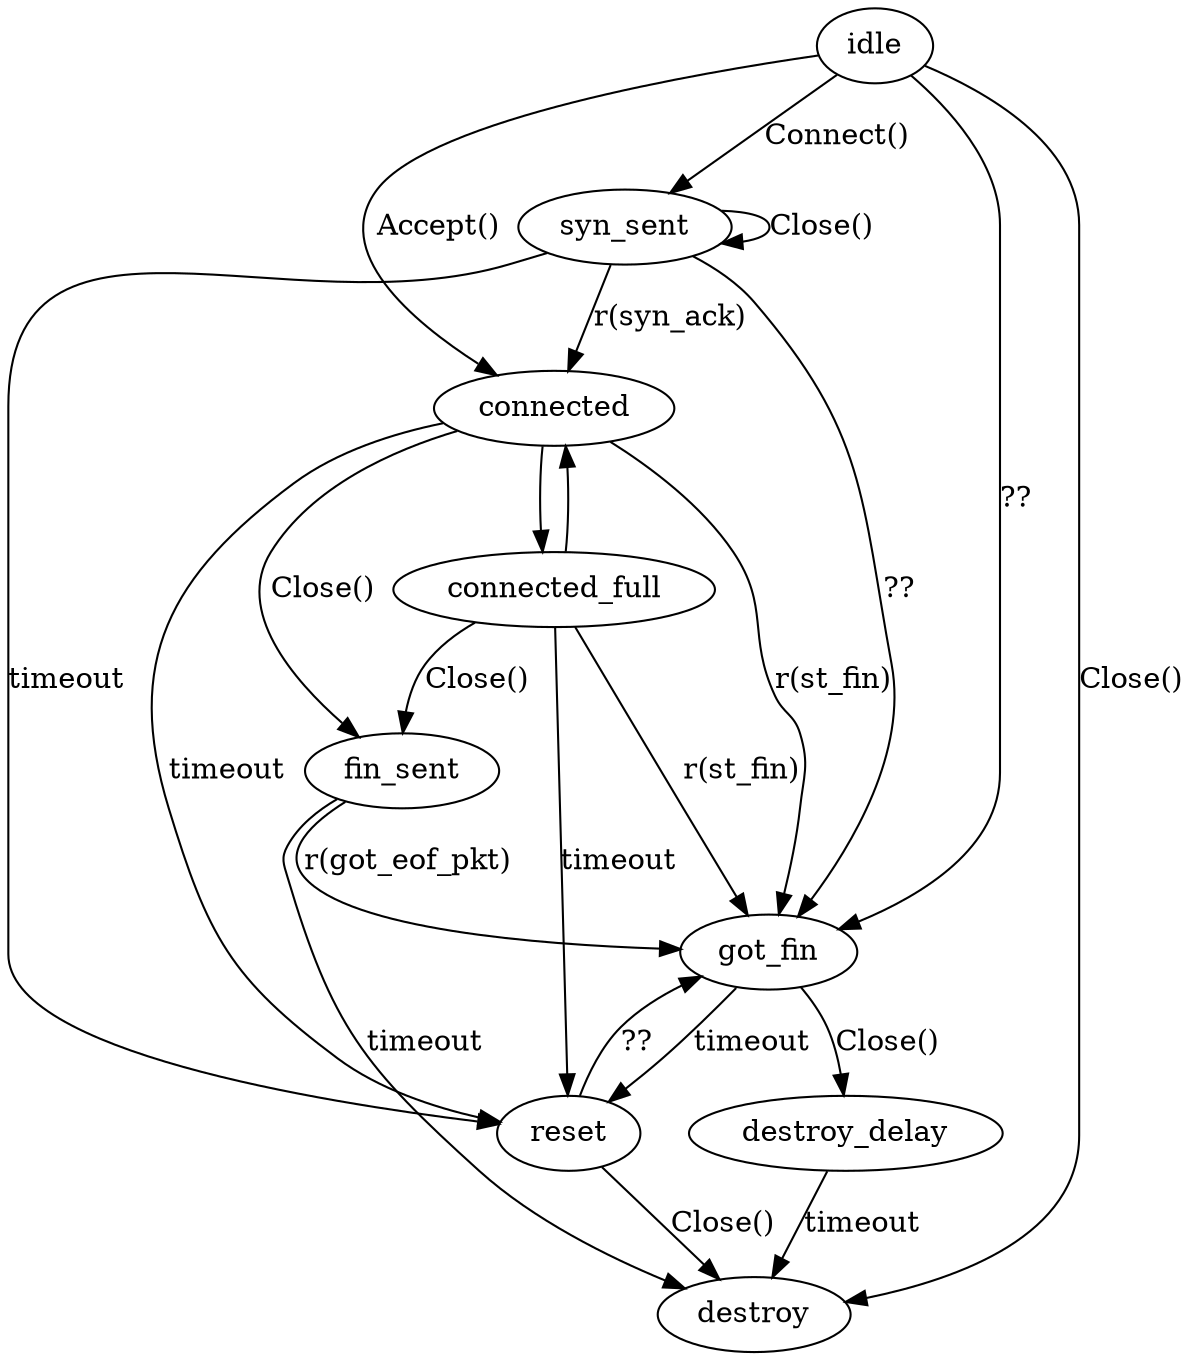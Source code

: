 digraph {
	/* Initialization */
	idle -> syn_sent [label="Connect()"];
	syn_sent -> connected [label="r(syn_ack)"];
	idle -> connected [label="Accept()"];
	/* Close */
	idle -> destroy [label="Close()"];
	syn_sent -> syn_sent [label="Close()"];
	connected -> fin_sent [label="Close()"];
	connected_full -> fin_sent [label="Close()"];
	got_fin -> destroy_delay [label="Close()"];
	reset -> destroy [label="Close()"];
	/* Connection SendBuf overflow */
	connected -> connected_full;
	connected_full -> connected;
	/* Destroy */
	destroy_delay -> destroy [label="timeout"];
	got_fin -> reset [label="timeout"];
	/* Finailization */
	connected -> got_fin [label="r(st_fin)"];
	connected_full -> got_fin [label="r(st_fin)"];
	syn_sent -> got_fin [label="??"];
	fin_sent -> got_fin [label="r(got_eof_pkt)"];
	idle     -> got_fin [label="??"];
	reset    -> got_fin [label="??"];
	fin_sent -> destroy [label="timeout"];
	/* Resetting */
	syn_sent -> reset [label="timeout"];
	connected -> reset [label="timeout"];
	connected_full -> reset [label="timeout"];

}



